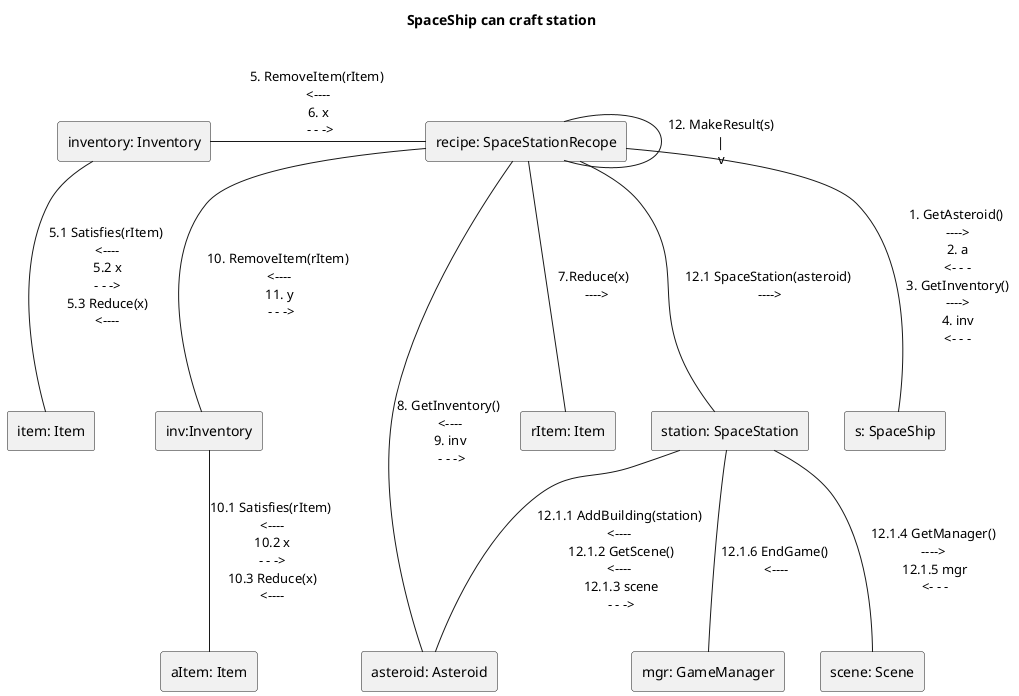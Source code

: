 @startuml
rectangle "recipe: SpaceStationRecope" as recipe 
rectangle "s: SpaceShip" as s 
rectangle "inventory: Inventory" as inventory 
rectangle "asteroid: Asteroid" as asteroid
rectangle "inv:Inventory" as inv 
rectangle "rItem: Item" as rItem
rectangle "station: SpaceStation" as station 
rectangle "item: Item" as item
rectangle "aItem: Item" as aItem
rectangle "scene: Scene" as scene
rectangle "mgr: GameManager" as mgr

title SpaceShip can craft station \n 

recipe -- s: 1. GetAsteroid() \n ----> \n 2. a \n <- - - \n 3. GetInventory() \n ----> \n 4. inv \n <- - - \n 


recipe -left- inventory: 5. RemoveItem(rItem) \n <---- \n 6. x \n - - -> 

inventory -- item: 5.1 Satisfies(rItem) \n <---- \n 5.2 x \n - - -> \n 5.3 Reduce(x) \n <---- \n 

recipe -- rItem: 7.Reduce(x) \n ---->

recipe -- asteroid: 8. GetInventory() \n <---- \n 9. inv \n - - -> 

recipe -- inv: 10. RemoveItem(rItem) \n <---- \n 11. y \n - - -> 

inv -- aItem: 10.1 Satisfies(rItem) \n <---- \n 10.2 x \n - - -> \n 10.3 Reduce(x) \n <---- \n 

recipe -down- recipe: 12. MakeResult(s)\n | \nv

recipe -- station: 12.1 SpaceStation(asteroid)\n ---->

station--asteroid: 12.1.1 AddBuilding(station)\n <---- \n 12.1.2 GetScene()\n <---- \n 12.1.3 scene\n - - ->

station-- scene: 12.1.4 GetManager()\n ----> \n 12.1.5 mgr\n <- - -

station --mgr: 12.1.6 EndGame()\n <----




@enduml